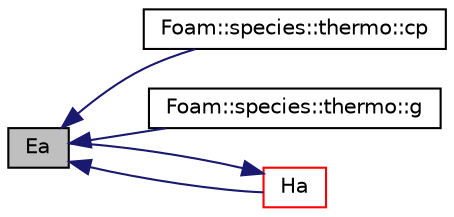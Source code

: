 digraph "Ea"
{
  bgcolor="transparent";
  edge [fontname="Helvetica",fontsize="10",labelfontname="Helvetica",labelfontsize="10"];
  node [fontname="Helvetica",fontsize="10",shape=record];
  rankdir="LR";
  Node1 [label="Ea",height=0.2,width=0.4,color="black", fillcolor="grey75", style="filled" fontcolor="black"];
  Node1 -> Node2 [dir="back",color="midnightblue",fontsize="10",style="solid",fontname="Helvetica"];
  Node2 [label="Foam::species::thermo::cp",height=0.2,width=0.4,color="black",URL="$classFoam_1_1species_1_1thermo.html#ad34fc523196eb59f189c7538bd76adda",tooltip="Heat capacity at constant pressure [J/(kmol K)]. "];
  Node1 -> Node3 [dir="back",color="midnightblue",fontsize="10",style="solid",fontname="Helvetica"];
  Node3 [label="Foam::species::thermo::g",height=0.2,width=0.4,color="black",URL="$classFoam_1_1species_1_1thermo.html#a831099e423bd4699fd915e50ff653c9c",tooltip="Gibbs free energy [J/kmol]. "];
  Node1 -> Node4 [dir="back",color="midnightblue",fontsize="10",style="solid",fontname="Helvetica"];
  Node4 [label="Ha",height=0.2,width=0.4,color="red",URL="$EtoHthermo_8H.html#a0dd5147993652b80aaadb62f09a5aae2"];
  Node4 -> Node1 [dir="back",color="midnightblue",fontsize="10",style="solid",fontname="Helvetica"];
}
